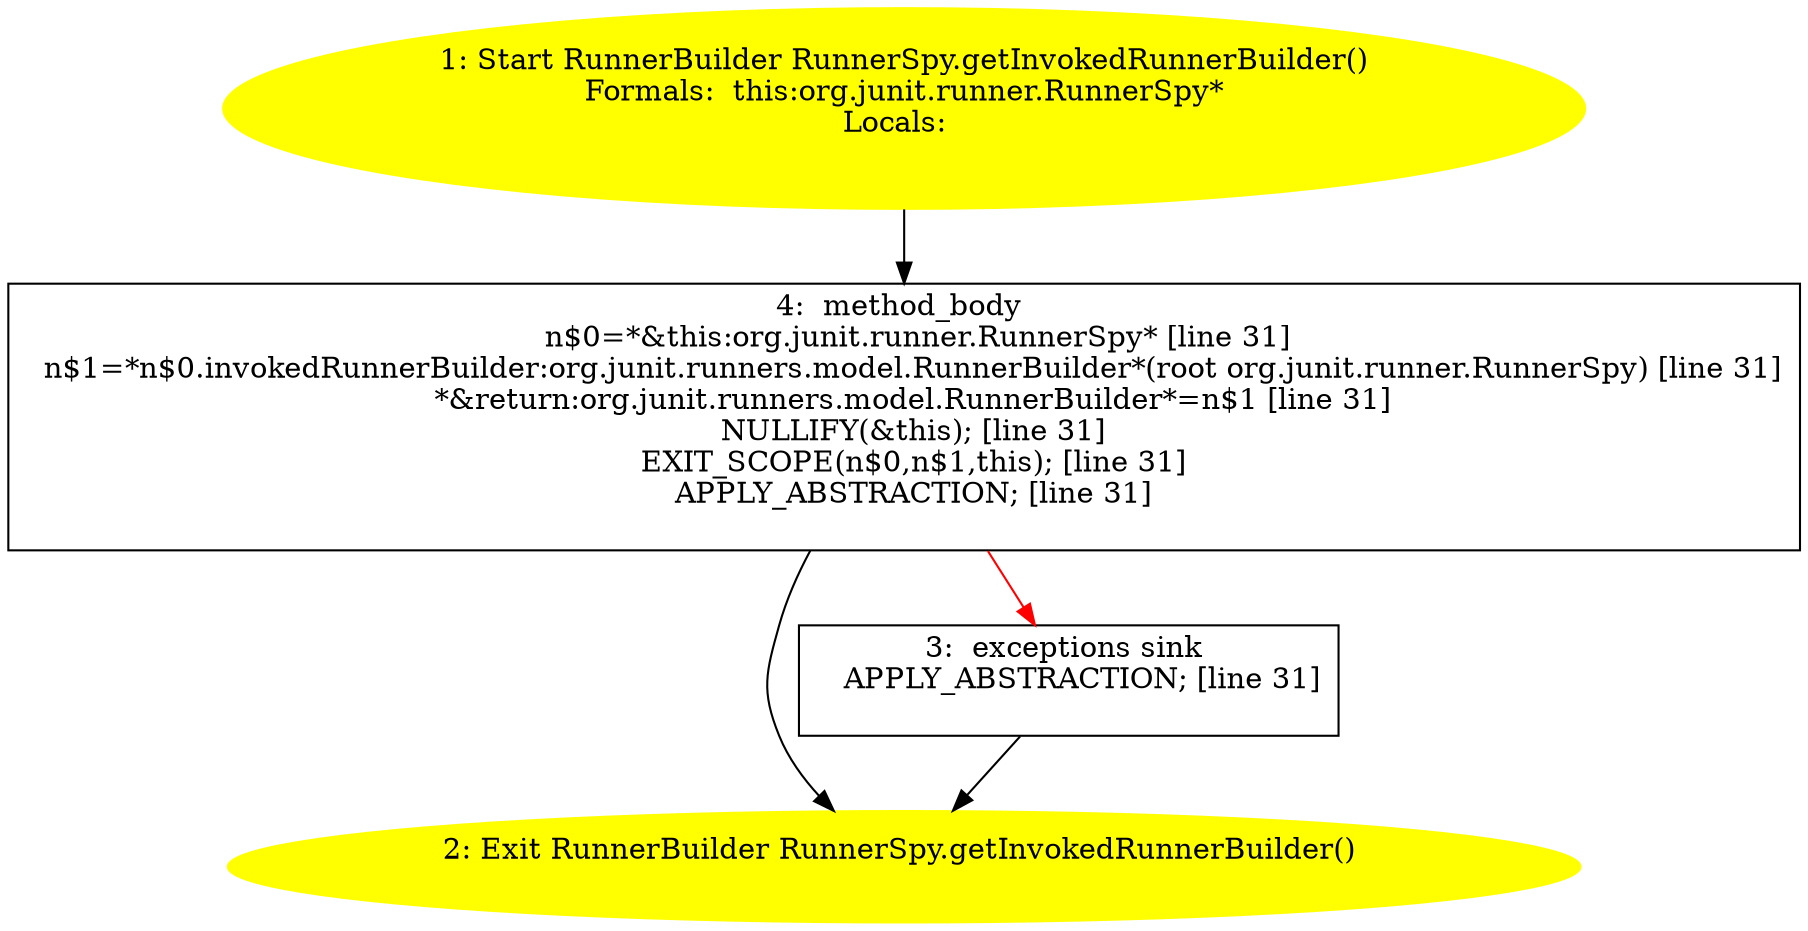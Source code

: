 /* @generated */
digraph cfg {
"org.junit.runner.RunnerSpy.getInvokedRunnerBuilder():org.junit.runners.model.RunnerBuilder.1c08eb7a17e4dc4100465cb11c2c0fd7_1" [label="1: Start RunnerBuilder RunnerSpy.getInvokedRunnerBuilder()\nFormals:  this:org.junit.runner.RunnerSpy*\nLocals:  \n  " color=yellow style=filled]
	

	 "org.junit.runner.RunnerSpy.getInvokedRunnerBuilder():org.junit.runners.model.RunnerBuilder.1c08eb7a17e4dc4100465cb11c2c0fd7_1" -> "org.junit.runner.RunnerSpy.getInvokedRunnerBuilder():org.junit.runners.model.RunnerBuilder.1c08eb7a17e4dc4100465cb11c2c0fd7_4" ;
"org.junit.runner.RunnerSpy.getInvokedRunnerBuilder():org.junit.runners.model.RunnerBuilder.1c08eb7a17e4dc4100465cb11c2c0fd7_2" [label="2: Exit RunnerBuilder RunnerSpy.getInvokedRunnerBuilder() \n  " color=yellow style=filled]
	

"org.junit.runner.RunnerSpy.getInvokedRunnerBuilder():org.junit.runners.model.RunnerBuilder.1c08eb7a17e4dc4100465cb11c2c0fd7_3" [label="3:  exceptions sink \n   APPLY_ABSTRACTION; [line 31]\n " shape="box"]
	

	 "org.junit.runner.RunnerSpy.getInvokedRunnerBuilder():org.junit.runners.model.RunnerBuilder.1c08eb7a17e4dc4100465cb11c2c0fd7_3" -> "org.junit.runner.RunnerSpy.getInvokedRunnerBuilder():org.junit.runners.model.RunnerBuilder.1c08eb7a17e4dc4100465cb11c2c0fd7_2" ;
"org.junit.runner.RunnerSpy.getInvokedRunnerBuilder():org.junit.runners.model.RunnerBuilder.1c08eb7a17e4dc4100465cb11c2c0fd7_4" [label="4:  method_body \n   n$0=*&this:org.junit.runner.RunnerSpy* [line 31]\n  n$1=*n$0.invokedRunnerBuilder:org.junit.runners.model.RunnerBuilder*(root org.junit.runner.RunnerSpy) [line 31]\n  *&return:org.junit.runners.model.RunnerBuilder*=n$1 [line 31]\n  NULLIFY(&this); [line 31]\n  EXIT_SCOPE(n$0,n$1,this); [line 31]\n  APPLY_ABSTRACTION; [line 31]\n " shape="box"]
	

	 "org.junit.runner.RunnerSpy.getInvokedRunnerBuilder():org.junit.runners.model.RunnerBuilder.1c08eb7a17e4dc4100465cb11c2c0fd7_4" -> "org.junit.runner.RunnerSpy.getInvokedRunnerBuilder():org.junit.runners.model.RunnerBuilder.1c08eb7a17e4dc4100465cb11c2c0fd7_2" ;
	 "org.junit.runner.RunnerSpy.getInvokedRunnerBuilder():org.junit.runners.model.RunnerBuilder.1c08eb7a17e4dc4100465cb11c2c0fd7_4" -> "org.junit.runner.RunnerSpy.getInvokedRunnerBuilder():org.junit.runners.model.RunnerBuilder.1c08eb7a17e4dc4100465cb11c2c0fd7_3" [color="red" ];
}
